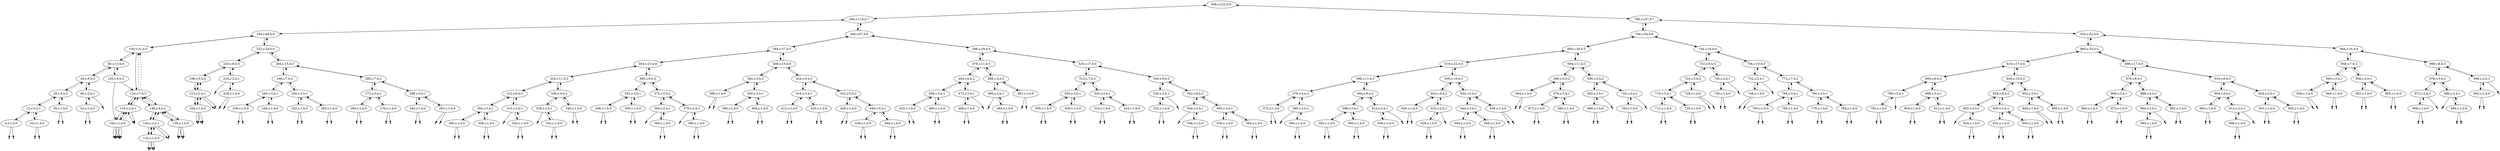 digraph Blahblah{
{rank = same ; "568"};
nulll4 [shape=point];
4 -> nulll4;
4[label="4,s:1,h:0"];
4 -> 12[style=dashed];
nullr4 [shape=point];
4 -> nullr4;
12 -> 4;
12[label="12,s:3,h:1"];
12 -> 28[style=dashed];
nulll20 [shape=point];
20 -> nulll20;
20[label="20,s:1,h:0"];
20 -> 12[style=dashed];
nullr20 [shape=point];
20 -> nullr20;
12 -> 20;
28 -> 12;
28[label="28,s:5,h:2"];
28 -> 44[style=dashed];
nulll36 [shape=point];
36 -> nulll36;
36[label="36,s:1,h:0"];
36 -> 28[style=dashed];
nullr36 [shape=point];
36 -> nullr36;
28 -> 36;
44 -> 28;
44[label="44,s:8,h:3"];
44 -> 68[style=dashed];
nulll52 [shape=point];
52 -> nulll52;
52[label="52,s:1,h:0"];
52 -> 60[style=dashed];
nullr52 [shape=point];
52 -> nullr52;
60 -> 52;
60[label="60,s:2,h:1"];
60 -> 44[style=dashed];
nullr60 [shape=point];
60 -> nullr60;
44 -> 60;
68 -> 44;
68[label="68,s:13,h:4"];
68 -> 100[style=dashed];
nulll108 [shape=point];
108 -> nulll108;
108[label="108,s:1,h:0"];
108 -> 116[style=dashed];
nullr108 [shape=point];
108 -> nullr108;
120 -> 108;
120[label="120,s:4,h:2"];
120 -> 68[style=dashed];
nulll108 [shape=point];
108 -> nulll108;
108[label="108,s:1,h:0"];
108 -> 116[style=dashed];
nullr108 [shape=point];
108 -> nullr108;
116 -> 108;
116[label="116,s:2,h:1"];
116 -> 124[style=dashed];
nullr116 [shape=point];
116 -> nullr116;
124 -> 116;
124[label="124,s:7,h:3"];
124 -> 100[style=dashed];
nulll132 [shape=point];
132 -> nulll132;
132[label="132,s:1,h:0"];
132 -> 140[style=dashed];
nullr132 [shape=point];
132 -> nullr132;
140 -> 132;
140[label="140,s:2,h:1"];
140 -> 148[style=dashed];
nullr140 [shape=point];
140 -> nullr140;
148 -> 140;
148[label="148,s:4,h:2"];
148 -> 124[style=dashed];
nulll156 [shape=point];
156 -> nulll156;
156[label="156,s:1,h:0"];
156 -> 148[style=dashed];
nullr156 [shape=point];
156 -> nullr156;
148 -> 156;
124 -> 148;
120 -> 124;
68 -> 120;
100 -> 68;
100[label="100,s:21,h:5"];
100 -> 164[style=dashed];
nulll108 [shape=point];
108 -> nulll108;
108[label="108,s:1,h:0"];
108 -> 116[style=dashed];
nullr108 [shape=point];
108 -> nullr108;
116 -> 108;
116[label="116,s:2,h:1"];
116 -> 124[style=dashed];
nullr116 [shape=point];
116 -> nullr116;
124 -> 116;
124[label="124,s:7,h:3"];
124 -> 100[style=dashed];
nulll132 [shape=point];
132 -> nulll132;
132[label="132,s:1,h:0"];
132 -> 140[style=dashed];
nullr132 [shape=point];
132 -> nullr132;
140 -> 132;
140[label="140,s:2,h:1"];
140 -> 148[style=dashed];
nullr140 [shape=point];
140 -> nullr140;
148 -> 140;
148[label="148,s:4,h:2"];
148 -> 124[style=dashed];
nulll156 [shape=point];
156 -> nulll156;
156[label="156,s:1,h:0"];
156 -> 148[style=dashed];
nullr156 [shape=point];
156 -> nullr156;
148 -> 156;
124 -> 148;
100 -> 124;
164 -> 100;
164[label="164,s:46,h:6"];
164 -> 296[style=dashed];
nulll204 [shape=point];
204 -> nulll204;
204[label="204,s:1,h:0"];
204 -> 212[style=dashed];
nullr204 [shape=point];
204 -> nullr204;
212 -> 204;
212[label="212,s:2,h:1"];
212 -> 196[style=dashed];
nullr212 [shape=point];
212 -> nullr212;
196 -> 212;
196[label="196,s:5,h:2"];
196 -> 220[style=dashed];
nulll204 [shape=point];
204 -> nulll204;
204[label="204,s:1,h:0"];
204 -> 212[style=dashed];
nullr204 [shape=point];
204 -> nullr204;
212 -> 204;
212[label="212,s:2,h:1"];
212 -> 196[style=dashed];
nullr212 [shape=point];
212 -> nullr212;
196 -> 212;
220 -> 196;
220[label="220,s:8,h:3"];
220 -> 232[style=dashed];
nulll224 [shape=point];
224 -> nulll224;
224[label="224,s:2,h:1"];
224 -> 220[style=dashed];
nulll228 [shape=point];
228 -> nulll228;
228[label="228,s:1,h:0"];
228 -> 224[style=dashed];
nullr228 [shape=point];
228 -> nullr228;
224 -> 228;
220 -> 224;
232 -> 220;
232[label="232,s:24,h:4"];
232 -> 164[style=dashed];
nulll236 [shape=point];
236 -> nulll236;
236[label="236,s:1,h:0"];
236 -> 240[style=dashed];
nullr236 [shape=point];
236 -> nullr236;
240 -> 236;
240[label="240,s:3,h:1"];
240 -> 248[style=dashed];
nulll244 [shape=point];
244 -> nulll244;
244[label="244,s:1,h:0"];
244 -> 240[style=dashed];
nullr244 [shape=point];
244 -> nullr244;
240 -> 244;
248 -> 240;
248[label="248,s:7,h:2"];
248 -> 264[style=dashed];
nulll252 [shape=point];
252 -> nulll252;
252[label="252,s:1,h:0"];
252 -> 256[style=dashed];
nullr252 [shape=point];
252 -> nullr252;
256 -> 252;
256[label="256,s:3,h:1"];
256 -> 248[style=dashed];
nulll260 [shape=point];
260 -> nulll260;
260[label="260,s:1,h:0"];
260 -> 256[style=dashed];
nullr260 [shape=point];
260 -> nullr260;
256 -> 260;
248 -> 256;
264 -> 248;
264[label="264,s:15,h:3"];
264 -> 232[style=dashed];
nulll268 [shape=point];
268 -> nulll268;
268[label="268,s:1,h:0"];
268 -> 272[style=dashed];
nullr268 [shape=point];
268 -> nullr268;
272 -> 268;
272[label="272,s:3,h:1"];
272 -> 280[style=dashed];
nulll276 [shape=point];
276 -> nulll276;
276[label="276,s:1,h:0"];
276 -> 272[style=dashed];
nullr276 [shape=point];
276 -> nullr276;
272 -> 276;
280 -> 272;
280[label="280,s:7,h:2"];
280 -> 264[style=dashed];
nulll284 [shape=point];
284 -> nulll284;
284[label="284,s:1,h:0"];
284 -> 288[style=dashed];
nullr284 [shape=point];
284 -> nullr284;
288 -> 284;
288[label="288,s:3,h:1"];
288 -> 280[style=dashed];
nulll292 [shape=point];
292 -> nulll292;
292[label="292,s:1,h:0"];
292 -> 288[style=dashed];
nullr292 [shape=point];
292 -> nullr292;
288 -> 292;
280 -> 288;
264 -> 280;
232 -> 264;
164 -> 232;
296 -> 164;
296[label="296,s:114,h:7"];
296 -> 568[style=dashed];
nulll300 [shape=point];
300 -> nulll300;
300[label="300,s:1,h:0"];
300 -> 304[style=dashed];
nullr300 [shape=point];
300 -> nullr300;
304 -> 300;
304[label="304,s:3,h:1"];
304 -> 312[style=dashed];
nulll308 [shape=point];
308 -> nulll308;
308[label="308,s:1,h:0"];
308 -> 304[style=dashed];
nullr308 [shape=point];
308 -> nullr308;
304 -> 308;
312 -> 304;
312[label="312,s:6,h:2"];
312 -> 324[style=dashed];
nulll316 [shape=point];
316 -> nulll316;
316[label="316,s:2,h:1"];
316 -> 312[style=dashed];
nulll320 [shape=point];
320 -> nulll320;
320[label="320,s:1,h:0"];
320 -> 316[style=dashed];
nullr320 [shape=point];
320 -> nullr320;
316 -> 320;
312 -> 316;
324 -> 312;
324[label="324,s:11,h:3"];
324 -> 344[style=dashed];
nulll328 [shape=point];
328 -> nulll328;
328[label="328,s:2,h:1"];
328 -> 336[style=dashed];
nulll332 [shape=point];
332 -> nulll332;
332[label="332,s:1,h:0"];
332 -> 328[style=dashed];
nullr332 [shape=point];
332 -> nullr332;
328 -> 332;
336 -> 328;
336[label="336,s:4,h:2"];
336 -> 324[style=dashed];
nulll340 [shape=point];
340 -> nulll340;
340[label="340,s:1,h:0"];
340 -> 336[style=dashed];
nullr340 [shape=point];
340 -> nullr340;
336 -> 340;
324 -> 336;
344 -> 324;
344[label="344,s:21,h:4"];
344 -> 384[style=dashed];
nulll348 [shape=point];
348 -> nulll348;
348[label="348,s:1,h:0"];
348 -> 352[style=dashed];
nullr348 [shape=point];
348 -> nullr348;
352 -> 348;
352[label="352,s:3,h:1"];
352 -> 360[style=dashed];
nulll356 [shape=point];
356 -> nulll356;
356[label="356,s:1,h:0"];
356 -> 352[style=dashed];
nullr356 [shape=point];
356 -> nullr356;
352 -> 356;
360 -> 352;
360[label="360,s:9,h:3"];
360 -> 344[style=dashed];
nulll364 [shape=point];
364 -> nulll364;
364[label="364,s:2,h:1"];
364 -> 372[style=dashed];
nulll368 [shape=point];
368 -> nulll368;
368[label="368,s:1,h:0"];
368 -> 364[style=dashed];
nullr368 [shape=point];
368 -> nullr368;
364 -> 368;
372 -> 364;
372[label="372,s:5,h:2"];
372 -> 360[style=dashed];
nulll376 [shape=point];
376 -> nulll376;
376[label="376,s:2,h:1"];
376 -> 372[style=dashed];
nulll380 [shape=point];
380 -> nulll380;
380[label="380,s:1,h:0"];
380 -> 376[style=dashed];
nullr380 [shape=point];
380 -> nullr380;
376 -> 380;
372 -> 376;
360 -> 372;
344 -> 360;
384 -> 344;
384[label="384,s:37,h:5"];
384 -> 448[style=dashed];
nulll388 [shape=point];
388 -> nulll388;
388[label="388,s:1,h:0"];
388 -> 392[style=dashed];
nullr388 [shape=point];
388 -> nullr388;
392 -> 388;
392[label="392,s:5,h:2"];
392 -> 408[style=dashed];
nulll396 [shape=point];
396 -> nulll396;
396[label="396,s:1,h:0"];
396 -> 400[style=dashed];
nullr396 [shape=point];
396 -> nullr396;
400 -> 396;
400[label="400,s:3,h:1"];
400 -> 392[style=dashed];
nulll404 [shape=point];
404 -> nulll404;
404[label="404,s:1,h:0"];
404 -> 400[style=dashed];
nullr404 [shape=point];
404 -> nullr404;
400 -> 404;
392 -> 400;
408 -> 392;
408[label="408,s:15,h:4"];
408 -> 384[style=dashed];
nulll412 [shape=point];
412 -> nulll412;
412[label="412,s:1,h:0"];
412 -> 416[style=dashed];
nullr412 [shape=point];
412 -> nullr412;
416 -> 412;
416[label="416,s:3,h:1"];
416 -> 424[style=dashed];
nulll420 [shape=point];
420 -> nulll420;
420[label="420,s:1,h:0"];
420 -> 416[style=dashed];
nullr420 [shape=point];
420 -> nullr420;
416 -> 420;
424 -> 416;
424[label="424,s:9,h:3"];
424 -> 408[style=dashed];
nulll428 [shape=point];
428 -> nulll428;
428[label="428,s:1,h:0"];
428 -> 432[style=dashed];
nullr428 [shape=point];
428 -> nullr428;
432 -> 428;
432[label="432,s:5,h:2"];
432 -> 424[style=dashed];
nulll436 [shape=point];
436 -> nulll436;
436[label="436,s:1,h:0"];
436 -> 440[style=dashed];
nullr436 [shape=point];
436 -> nullr436;
440 -> 436;
440[label="440,s:3,h:1"];
440 -> 432[style=dashed];
nulll444 [shape=point];
444 -> nulll444;
444[label="444,s:1,h:0"];
444 -> 440[style=dashed];
nullr444 [shape=point];
444 -> nullr444;
440 -> 444;
432 -> 440;
424 -> 432;
408 -> 424;
384 -> 408;
448 -> 384;
448[label="448,s:67,h:6"];
448 -> 296[style=dashed];
nulll452 [shape=point];
452 -> nulll452;
452[label="452,s:1,h:0"];
452 -> 456[style=dashed];
nullr452 [shape=point];
452 -> nullr452;
456 -> 452;
456[label="456,s:3,h:1"];
456 -> 464[style=dashed];
nulll460 [shape=point];
460 -> nulll460;
460[label="460,s:1,h:0"];
460 -> 456[style=dashed];
nullr460 [shape=point];
460 -> nullr460;
456 -> 460;
464 -> 456;
464[label="464,s:6,h:2"];
464 -> 476[style=dashed];
nulll468 [shape=point];
468 -> nulll468;
468[label="468,s:1,h:0"];
468 -> 472[style=dashed];
nullr468 [shape=point];
468 -> nullr468;
472 -> 468;
472[label="472,s:2,h:1"];
472 -> 464[style=dashed];
nullr472 [shape=point];
472 -> nullr472;
464 -> 472;
476 -> 464;
476[label="476,s:11,h:3"];
476 -> 496[style=dashed];
nulll480 [shape=point];
480 -> nulll480;
480[label="480,s:2,h:1"];
480 -> 488[style=dashed];
nulll484 [shape=point];
484 -> nulll484;
484[label="484,s:1,h:0"];
484 -> 480[style=dashed];
nullr484 [shape=point];
484 -> nullr484;
480 -> 484;
488 -> 480;
488[label="488,s:4,h:2"];
488 -> 476[style=dashed];
nulll492 [shape=point];
492 -> nulll492;
492[label="492,s:1,h:0"];
492 -> 488[style=dashed];
nullr492 [shape=point];
492 -> nullr492;
488 -> 492;
476 -> 488;
496 -> 476;
496[label="496,s:29,h:5"];
496 -> 448[style=dashed];
nulll500 [shape=point];
500 -> nulll500;
500[label="500,s:1,h:0"];
500 -> 504[style=dashed];
nullr500 [shape=point];
500 -> nullr500;
504 -> 500;
504[label="504,s:3,h:1"];
504 -> 512[style=dashed];
nulll508 [shape=point];
508 -> nulll508;
508[label="508,s:1,h:0"];
508 -> 504[style=dashed];
nullr508 [shape=point];
508 -> nullr508;
504 -> 508;
512 -> 504;
512[label="512,s:7,h:2"];
512 -> 528[style=dashed];
nulll516 [shape=point];
516 -> nulll516;
516[label="516,s:1,h:0"];
516 -> 520[style=dashed];
nullr516 [shape=point];
516 -> nullr516;
520 -> 516;
520[label="520,s:3,h:1"];
520 -> 512[style=dashed];
nulll524 [shape=point];
524 -> nulll524;
524[label="524,s:1,h:0"];
524 -> 520[style=dashed];
nullr524 [shape=point];
524 -> nullr524;
520 -> 524;
512 -> 520;
528 -> 512;
528[label="528,s:17,h:4"];
528 -> 496[style=dashed];
nulll532 [shape=point];
532 -> nulll532;
532[label="532,s:1,h:0"];
532 -> 536[style=dashed];
nullr532 [shape=point];
532 -> nullr532;
536 -> 532;
536[label="536,s:2,h:1"];
536 -> 540[style=dashed];
nullr536 [shape=point];
536 -> nullr536;
540 -> 536;
540[label="540,s:9,h:3"];
540 -> 528[style=dashed];
nulll544 [shape=point];
544 -> nulll544;
544[label="544,s:2,h:1"];
544 -> 552[style=dashed];
nulll548 [shape=point];
548 -> nulll548;
548[label="548,s:1,h:0"];
548 -> 544[style=dashed];
nullr548 [shape=point];
548 -> nullr548;
544 -> 548;
552 -> 544;
552[label="552,s:6,h:2"];
552 -> 540[style=dashed];
nulll556 [shape=point];
556 -> nulll556;
556[label="556,s:1,h:0"];
556 -> 560[style=dashed];
nullr556 [shape=point];
556 -> nullr556;
560 -> 556;
560[label="560,s:3,h:1"];
560 -> 552[style=dashed];
nulll564 [shape=point];
564 -> nulll564;
564[label="564,s:1,h:0"];
564 -> 560[style=dashed];
nullr564 [shape=point];
564 -> nullr564;
560 -> 564;
552 -> 560;
540 -> 552;
528 -> 540;
496 -> 528;
448 -> 496;
296 -> 448;
568 -> 296;
568[label="568,s:222,h:8"];
nulll572 [shape=point];
572 -> nulll572;
572[label="572,s:1,h:0"];
572 -> 576[style=dashed];
nullr572 [shape=point];
572 -> nullr572;
576 -> 572;
576[label="576,s:4,h:2"];
576 -> 588[style=dashed];
nulll580 [shape=point];
580 -> nulll580;
580[label="580,s:2,h:1"];
580 -> 576[style=dashed];
nulll584 [shape=point];
584 -> nulll584;
584[label="584,s:1,h:0"];
584 -> 580[style=dashed];
nullr584 [shape=point];
584 -> nullr584;
580 -> 584;
576 -> 580;
588 -> 576;
588[label="588,s:11,h:3"];
588 -> 616[style=dashed];
nulll592 [shape=point];
592 -> nulll592;
592[label="592,s:1,h:0"];
592 -> 596[style=dashed];
nullr592 [shape=point];
592 -> nullr592;
596 -> 592;
596[label="596,s:3,h:1"];
596 -> 604[style=dashed];
nulll600 [shape=point];
600 -> nulll600;
600[label="600,s:1,h:0"];
600 -> 596[style=dashed];
nullr600 [shape=point];
600 -> nullr600;
596 -> 600;
604 -> 596;
604[label="604,s:6,h:2"];
604 -> 588[style=dashed];
nulll608 [shape=point];
608 -> nulll608;
608[label="608,s:1,h:0"];
608 -> 612[style=dashed];
nullr608 [shape=point];
608 -> nullr608;
612 -> 608;
612[label="612,s:2,h:1"];
612 -> 604[style=dashed];
nullr612 [shape=point];
612 -> nullr612;
604 -> 612;
588 -> 604;
616 -> 588;
616[label="616,s:22,h:4"];
616 -> 660[style=dashed];
nulll620 [shape=point];
620 -> nulll620;
620[label="620,s:1,h:0"];
620 -> 624[style=dashed];
nullr620 [shape=point];
620 -> nullr620;
624 -> 620;
624[label="624,s:4,h:2"];
624 -> 636[style=dashed];
nulll628 [shape=point];
628 -> nulll628;
628[label="628,s:1,h:0"];
628 -> 632[style=dashed];
nullr628 [shape=point];
628 -> nullr628;
632 -> 628;
632[label="632,s:2,h:1"];
632 -> 624[style=dashed];
nullr632 [shape=point];
632 -> nullr632;
624 -> 632;
636 -> 624;
636[label="636,s:10,h:3"];
636 -> 616[style=dashed];
nulll640 [shape=point];
640 -> nulll640;
640[label="640,s:1,h:0"];
640 -> 644[style=dashed];
nullr640 [shape=point];
640 -> nullr640;
644 -> 640;
644[label="644,s:3,h:1"];
644 -> 652[style=dashed];
nulll648 [shape=point];
648 -> nulll648;
648[label="648,s:1,h:0"];
648 -> 644[style=dashed];
nullr648 [shape=point];
648 -> nullr648;
644 -> 648;
652 -> 644;
652[label="652,s:5,h:2"];
652 -> 636[style=dashed];
nulll656 [shape=point];
656 -> nulll656;
656[label="656,s:1,h:0"];
656 -> 652[style=dashed];
nullr656 [shape=point];
656 -> nullr656;
652 -> 656;
636 -> 652;
616 -> 636;
660 -> 616;
660[label="660,s:34,h:5"];
660 -> 708[style=dashed];
nulll664 [shape=point];
664 -> nulll664;
664[label="664,s:1,h:0"];
664 -> 668[style=dashed];
nullr664 [shape=point];
664 -> nullr664;
668 -> 664;
668[label="668,s:5,h:2"];
668 -> 684[style=dashed];
nulll672 [shape=point];
672 -> nulll672;
672[label="672,s:1,h:0"];
672 -> 676[style=dashed];
nullr672 [shape=point];
672 -> nullr672;
676 -> 672;
676[label="676,s:3,h:1"];
676 -> 668[style=dashed];
nulll680 [shape=point];
680 -> nulll680;
680[label="680,s:1,h:0"];
680 -> 676[style=dashed];
nullr680 [shape=point];
680 -> nullr680;
676 -> 680;
668 -> 676;
684 -> 668;
684[label="684,s:11,h:3"];
684 -> 660[style=dashed];
nulll688 [shape=point];
688 -> nulll688;
688[label="688,s:1,h:0"];
688 -> 692[style=dashed];
nullr688 [shape=point];
688 -> nullr688;
692 -> 688;
692[label="692,s:2,h:1"];
692 -> 696[style=dashed];
nullr692 [shape=point];
692 -> nullr692;
696 -> 692;
696[label="696,s:5,h:2"];
696 -> 684[style=dashed];
nulll700 [shape=point];
700 -> nulll700;
700[label="700,s:1,h:0"];
700 -> 704[style=dashed];
nullr700 [shape=point];
700 -> nullr700;
704 -> 700;
704[label="704,s:2,h:1"];
704 -> 696[style=dashed];
nullr704 [shape=point];
704 -> nullr704;
696 -> 704;
684 -> 696;
660 -> 684;
708 -> 660;
708[label="708,s:54,h:6"];
708 -> 788[style=dashed];
nulll712 [shape=point];
712 -> nulll712;
712[label="712,s:1,h:0"];
712 -> 716[style=dashed];
nullr712 [shape=point];
712 -> nullr712;
716 -> 712;
716[label="716,s:3,h:1"];
716 -> 724[style=dashed];
nulll720 [shape=point];
720 -> nulll720;
720[label="720,s:1,h:0"];
720 -> 716[style=dashed];
nullr720 [shape=point];
720 -> nullr720;
716 -> 720;
724 -> 716;
724[label="724,s:5,h:2"];
724 -> 732[style=dashed];
nulll728 [shape=point];
728 -> nulll728;
728[label="728,s:1,h:0"];
728 -> 724[style=dashed];
nullr728 [shape=point];
728 -> nullr728;
724 -> 728;
732 -> 724;
732[label="732,s:8,h:3"];
732 -> 744[style=dashed];
nulll736 [shape=point];
736 -> nulll736;
736[label="736,s:1,h:0"];
736 -> 740[style=dashed];
nullr736 [shape=point];
736 -> nullr736;
740 -> 736;
740[label="740,s:2,h:1"];
740 -> 732[style=dashed];
nullr740 [shape=point];
740 -> nullr740;
732 -> 740;
744 -> 732;
744[label="744,s:19,h:4"];
744 -> 708[style=dashed];
nulll748 [shape=point];
748 -> nulll748;
748[label="748,s:1,h:0"];
748 -> 752[style=dashed];
nullr748 [shape=point];
748 -> nullr748;
752 -> 748;
752[label="752,s:2,h:1"];
752 -> 756[style=dashed];
nullr752 [shape=point];
752 -> nullr752;
756 -> 752;
756[label="756,s:10,h:3"];
756 -> 744[style=dashed];
nulll760 [shape=point];
760 -> nulll760;
760[label="760,s:1,h:0"];
760 -> 764[style=dashed];
nullr760 [shape=point];
760 -> nullr760;
764 -> 760;
764[label="764,s:3,h:1"];
764 -> 772[style=dashed];
nulll768 [shape=point];
768 -> nulll768;
768[label="768,s:1,h:0"];
768 -> 764[style=dashed];
nullr768 [shape=point];
768 -> nullr768;
764 -> 768;
772 -> 764;
772[label="772,s:7,h:2"];
772 -> 756[style=dashed];
nulll776 [shape=point];
776 -> nulll776;
776[label="776,s:1,h:0"];
776 -> 780[style=dashed];
nullr776 [shape=point];
776 -> nullr776;
780 -> 776;
780[label="780,s:3,h:1"];
780 -> 772[style=dashed];
nulll784 [shape=point];
784 -> nulll784;
784[label="784,s:1,h:0"];
784 -> 780[style=dashed];
nullr784 [shape=point];
784 -> nullr784;
780 -> 784;
772 -> 780;
756 -> 772;
744 -> 756;
708 -> 744;
788 -> 708;
788[label="788,s:107,h:7"];
788 -> 568[style=dashed];
nulll792 [shape=point];
792 -> nulll792;
792[label="792,s:1,h:0"];
792 -> 796[style=dashed];
nullr792 [shape=point];
792 -> nullr792;
796 -> 792;
796[label="796,s:2,h:1"];
796 -> 800[style=dashed];
nullr796 [shape=point];
796 -> nullr796;
800 -> 796;
800[label="800,s:6,h:2"];
800 -> 816[style=dashed];
nulll804 [shape=point];
804 -> nulll804;
804[label="804,s:1,h:0"];
804 -> 808[style=dashed];
nullr804 [shape=point];
804 -> nullr804;
808 -> 804;
808[label="808,s:3,h:1"];
808 -> 800[style=dashed];
nulll812 [shape=point];
812 -> nulll812;
812[label="812,s:1,h:0"];
812 -> 808[style=dashed];
nullr812 [shape=point];
812 -> nullr812;
808 -> 812;
800 -> 808;
816 -> 800;
816[label="816,s:17,h:4"];
816 -> 860[style=dashed];
nulll820 [shape=point];
820 -> nulll820;
820[label="820,s:2,h:1"];
820 -> 828[style=dashed];
nulll824 [shape=point];
824 -> nulll824;
824[label="824,s:1,h:0"];
824 -> 820[style=dashed];
nullr824 [shape=point];
824 -> nullr824;
820 -> 824;
828 -> 820;
828[label="828,s:6,h:2"];
828 -> 844[style=dashed];
nulll832 [shape=point];
832 -> nulll832;
832[label="832,s:1,h:0"];
832 -> 836[style=dashed];
nullr832 [shape=point];
832 -> nullr832;
836 -> 832;
836[label="836,s:3,h:1"];
836 -> 828[style=dashed];
nulll840 [shape=point];
840 -> nulll840;
840[label="840,s:1,h:0"];
840 -> 836[style=dashed];
nullr840 [shape=point];
840 -> nullr840;
836 -> 840;
828 -> 836;
844 -> 828;
844[label="844,s:10,h:3"];
844 -> 816[style=dashed];
nulll848 [shape=point];
848 -> nulll848;
848[label="848,s:1,h:0"];
848 -> 852[style=dashed];
nullr848 [shape=point];
848 -> nullr848;
852 -> 848;
852[label="852,s:3,h:1"];
852 -> 844[style=dashed];
nulll856 [shape=point];
856 -> nulll856;
856[label="856,s:1,h:0"];
856 -> 852[style=dashed];
nullr856 [shape=point];
856 -> nullr856;
852 -> 856;
844 -> 852;
816 -> 844;
860 -> 816;
860[label="860,s:35,h:5"];
860 -> 932[style=dashed];
nulll864 [shape=point];
864 -> nulll864;
864[label="864,s:1,h:0"];
864 -> 868[style=dashed];
nullr864 [shape=point];
864 -> nullr864;
868 -> 864;
868[label="868,s:3,h:1"];
868 -> 876[style=dashed];
nulll872 [shape=point];
872 -> nulll872;
872[label="872,s:1,h:0"];
872 -> 868[style=dashed];
nullr872 [shape=point];
872 -> nullr872;
868 -> 872;
876 -> 868;
876[label="876,s:8,h:3"];
876 -> 896[style=dashed];
nulll880 [shape=point];
880 -> nulll880;
880[label="880,s:1,h:0"];
880 -> 884[style=dashed];
nullr880 [shape=point];
880 -> nullr880;
884 -> 880;
884[label="884,s:2,h:1"];
884 -> 888[style=dashed];
nullr884 [shape=point];
884 -> nullr884;
888 -> 884;
888[label="888,s:4,h:2"];
888 -> 876[style=dashed];
nulll892 [shape=point];
892 -> nulll892;
892[label="892,s:1,h:0"];
892 -> 888[style=dashed];
nullr892 [shape=point];
892 -> nullr892;
888 -> 892;
876 -> 888;
896 -> 876;
896[label="896,s:17,h:4"];
896 -> 860[style=dashed];
nulll900 [shape=point];
900 -> nulll900;
900[label="900,s:1,h:0"];
900 -> 904[style=dashed];
nullr900 [shape=point];
900 -> nullr900;
904 -> 900;
904[label="904,s:4,h:2"];
904 -> 916[style=dashed];
nulll908 [shape=point];
908 -> nulll908;
908[label="908,s:1,h:0"];
908 -> 912[style=dashed];
nullr908 [shape=point];
908 -> nullr908;
912 -> 908;
912[label="912,s:2,h:1"];
912 -> 904[style=dashed];
nullr912 [shape=point];
912 -> nullr912;
904 -> 912;
916 -> 904;
916[label="916,s:8,h:3"];
916 -> 896[style=dashed];
nulll920 [shape=point];
920 -> nulll920;
920[label="920,s:1,h:0"];
920 -> 924[style=dashed];
nullr920 [shape=point];
920 -> nullr920;
924 -> 920;
924[label="924,s:3,h:1"];
924 -> 916[style=dashed];
nulll928 [shape=point];
928 -> nulll928;
928[label="928,s:1,h:0"];
928 -> 924[style=dashed];
nullr928 [shape=point];
928 -> nullr928;
924 -> 928;
916 -> 924;
896 -> 916;
860 -> 896;
932 -> 860;
932[label="932,s:52,h:6"];
932 -> 788[style=dashed];
nulll936 [shape=point];
936 -> nulll936;
936[label="936,s:1,h:0"];
936 -> 940[style=dashed];
nullr936 [shape=point];
936 -> nullr936;
940 -> 936;
940[label="940,s:3,h:1"];
940 -> 948[style=dashed];
nulll944 [shape=point];
944 -> nulll944;
944[label="944,s:1,h:0"];
944 -> 940[style=dashed];
nullr944 [shape=point];
944 -> nullr944;
940 -> 944;
948 -> 940;
948[label="948,s:7,h:2"];
948 -> 964[style=dashed];
nulll952 [shape=point];
952 -> nulll952;
952[label="952,s:1,h:0"];
952 -> 956[style=dashed];
nullr952 [shape=point];
952 -> nullr952;
956 -> 952;
956[label="956,s:3,h:1"];
956 -> 948[style=dashed];
nulll960 [shape=point];
960 -> nulll960;
960[label="960,s:1,h:0"];
960 -> 956[style=dashed];
nullr960 [shape=point];
960 -> nullr960;
956 -> 960;
948 -> 956;
964 -> 948;
964[label="964,s:16,h:4"];
964 -> 932[style=dashed];
nulll968 [shape=point];
968 -> nulll968;
968[label="968,s:1,h:0"];
968 -> 972[style=dashed];
nullr968 [shape=point];
968 -> nullr968;
972 -> 968;
972[label="972,s:2,h:1"];
972 -> 976[style=dashed];
nullr972 [shape=point];
972 -> nullr972;
976 -> 972;
976[label="976,s:5,h:2"];
976 -> 988[style=dashed];
nulll980 [shape=point];
980 -> nulll980;
980[label="980,s:2,h:1"];
980 -> 976[style=dashed];
nulll984 [shape=point];
984 -> nulll984;
984[label="984,s:1,h:0"];
984 -> 980[style=dashed];
nullr984 [shape=point];
984 -> nullr984;
980 -> 984;
976 -> 980;
988 -> 976;
988[label="988,s:8,h:3"];
988 -> 964[style=dashed];
nulll992 [shape=point];
992 -> nulll992;
992[label="992,s:1,h:0"];
992 -> 996[style=dashed];
nullr992 [shape=point];
992 -> nullr992;
996 -> 992;
996[label="996,s:2,h:1"];
996 -> 988[style=dashed];
nullr996 [shape=point];
996 -> nullr996;
988 -> 996;
964 -> 988;
932 -> 964;
788 -> 932;
568 -> 788;
}